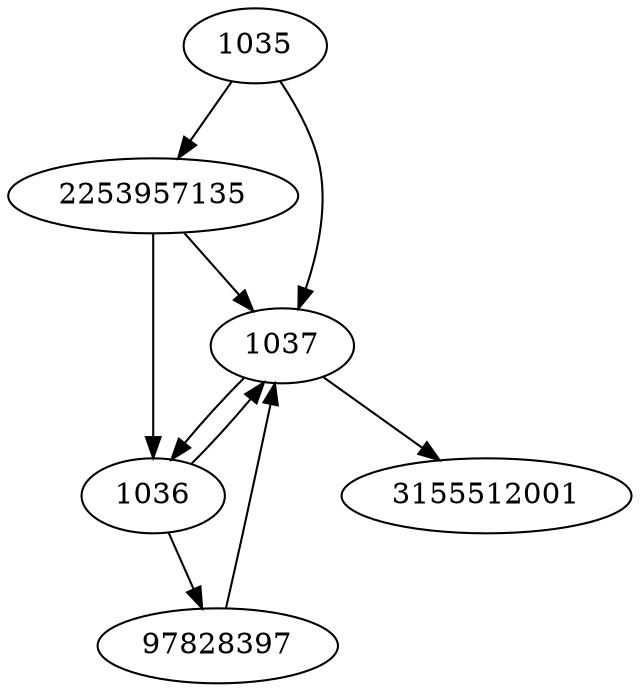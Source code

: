 strict digraph  {
3155512001;
1035;
1036;
97828397;
1037;
2253957135;
1035 -> 1037;
1035 -> 2253957135;
1036 -> 97828397;
1036 -> 1037;
97828397 -> 1037;
1037 -> 3155512001;
1037 -> 1036;
2253957135 -> 1036;
2253957135 -> 1037;
}
